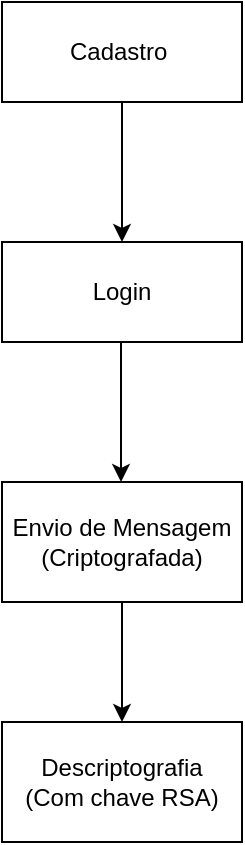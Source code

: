 <mxfile version="26.0.15">
  <diagram name="Página-1" id="paOC01wkIVPSxFCXIueU">
    <mxGraphModel dx="880" dy="460" grid="1" gridSize="10" guides="1" tooltips="1" connect="1" arrows="1" fold="1" page="1" pageScale="1" pageWidth="827" pageHeight="1169" math="0" shadow="0">
      <root>
        <mxCell id="0" />
        <mxCell id="1" parent="0" />
        <mxCell id="D_u-qmxX1CeqtBjU2xr7-1" value="Cadastro&amp;nbsp;" style="rounded=0;whiteSpace=wrap;html=1;" vertex="1" parent="1">
          <mxGeometry x="230" y="70" width="120" height="50" as="geometry" />
        </mxCell>
        <mxCell id="D_u-qmxX1CeqtBjU2xr7-2" value="Login" style="rounded=0;whiteSpace=wrap;html=1;" vertex="1" parent="1">
          <mxGeometry x="230" y="190" width="120" height="50" as="geometry" />
        </mxCell>
        <mxCell id="D_u-qmxX1CeqtBjU2xr7-3" value="Envio de Mensagem&lt;div&gt;(Criptografada)&lt;/div&gt;" style="rounded=0;whiteSpace=wrap;html=1;" vertex="1" parent="1">
          <mxGeometry x="230" y="310" width="120" height="60" as="geometry" />
        </mxCell>
        <mxCell id="D_u-qmxX1CeqtBjU2xr7-4" value="Descriptografia&lt;div&gt;(Com chave RSA)&lt;/div&gt;" style="rounded=0;whiteSpace=wrap;html=1;" vertex="1" parent="1">
          <mxGeometry x="230" y="430" width="120" height="60" as="geometry" />
        </mxCell>
        <mxCell id="D_u-qmxX1CeqtBjU2xr7-5" value="" style="endArrow=classic;html=1;rounded=0;exitX=0.5;exitY=1;exitDx=0;exitDy=0;entryX=0.5;entryY=0;entryDx=0;entryDy=0;" edge="1" parent="1" source="D_u-qmxX1CeqtBjU2xr7-1" target="D_u-qmxX1CeqtBjU2xr7-2">
          <mxGeometry width="50" height="50" relative="1" as="geometry">
            <mxPoint x="390" y="270" as="sourcePoint" />
            <mxPoint x="440" y="220" as="targetPoint" />
          </mxGeometry>
        </mxCell>
        <mxCell id="D_u-qmxX1CeqtBjU2xr7-6" value="" style="endArrow=classic;html=1;rounded=0;exitX=0.5;exitY=1;exitDx=0;exitDy=0;entryX=0.5;entryY=0;entryDx=0;entryDy=0;" edge="1" parent="1">
          <mxGeometry width="50" height="50" relative="1" as="geometry">
            <mxPoint x="289.5" y="240" as="sourcePoint" />
            <mxPoint x="289.5" y="310" as="targetPoint" />
          </mxGeometry>
        </mxCell>
        <mxCell id="D_u-qmxX1CeqtBjU2xr7-7" value="" style="endArrow=classic;html=1;rounded=0;exitX=0.5;exitY=1;exitDx=0;exitDy=0;entryX=0.5;entryY=0;entryDx=0;entryDy=0;" edge="1" parent="1" source="D_u-qmxX1CeqtBjU2xr7-3" target="D_u-qmxX1CeqtBjU2xr7-4">
          <mxGeometry width="50" height="50" relative="1" as="geometry">
            <mxPoint x="390" y="370" as="sourcePoint" />
            <mxPoint x="440" y="320" as="targetPoint" />
          </mxGeometry>
        </mxCell>
      </root>
    </mxGraphModel>
  </diagram>
</mxfile>
